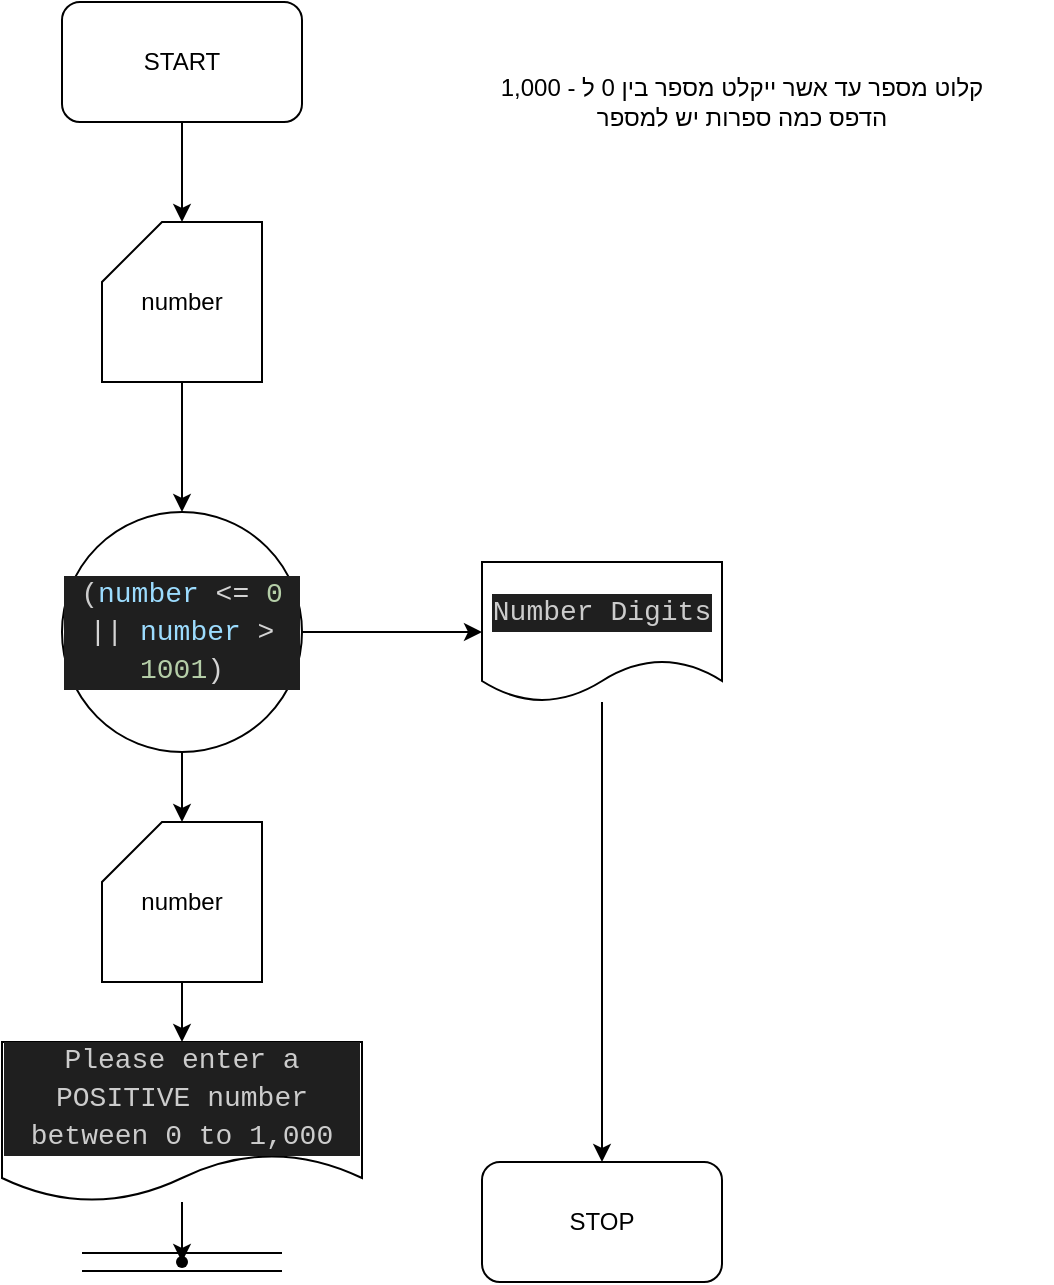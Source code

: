 <mxfile version="21.6.5" type="device">
  <diagram name="Page-1" id="BWHNkNiEs-IkO5fIKNXb">
    <mxGraphModel dx="1290" dy="605" grid="1" gridSize="10" guides="1" tooltips="1" connect="1" arrows="1" fold="1" page="1" pageScale="1" pageWidth="850" pageHeight="1100" math="0" shadow="0">
      <root>
        <mxCell id="0" />
        <mxCell id="1" parent="0" />
        <mxCell id="5qmP-6OTH-ESlq7DOyJe-1" value="START" style="rounded=1;whiteSpace=wrap;html=1;" parent="1" vertex="1">
          <mxGeometry x="240" y="50" width="120" height="60" as="geometry" />
        </mxCell>
        <mxCell id="5qmP-6OTH-ESlq7DOyJe-2" value="STOP" style="rounded=1;whiteSpace=wrap;html=1;" parent="1" vertex="1">
          <mxGeometry x="450" y="630" width="120" height="60" as="geometry" />
        </mxCell>
        <mxCell id="5qmP-6OTH-ESlq7DOyJe-3" value="&lt;div&gt;קלוט מספר עד אשר ייקלט מספר בין 0 ל - 1,000&lt;/div&gt;&lt;div&gt;הדפס כמה ספרות יש למספר&lt;/div&gt;" style="text;html=1;strokeColor=none;fillColor=none;align=center;verticalAlign=middle;whiteSpace=wrap;rounded=0;" parent="1" vertex="1">
          <mxGeometry x="425" y="50" width="310" height="100" as="geometry" />
        </mxCell>
        <mxCell id="5qmP-6OTH-ESlq7DOyJe-23" style="edgeStyle=orthogonalEdgeStyle;rounded=0;orthogonalLoop=1;jettySize=auto;html=1;" parent="1" source="5qmP-6OTH-ESlq7DOyJe-22" target="5qmP-6OTH-ESlq7DOyJe-2" edge="1">
          <mxGeometry relative="1" as="geometry" />
        </mxCell>
        <mxCell id="5qmP-6OTH-ESlq7DOyJe-22" value="&lt;div style=&quot;color: rgb(204, 204, 204); background-color: rgb(31, 31, 31); font-family: Consolas, &amp;quot;Courier New&amp;quot;, monospace; font-size: 14px; line-height: 19px;&quot;&gt;&lt;div style=&quot;line-height: 19px;&quot;&gt;&lt;div style=&quot;line-height: 19px;&quot;&gt;Number Digits&lt;br&gt;&lt;/div&gt;&lt;/div&gt;&lt;/div&gt;" style="shape=document;whiteSpace=wrap;html=1;boundedLbl=1;" parent="1" vertex="1">
          <mxGeometry x="450" y="330" width="120" height="70" as="geometry" />
        </mxCell>
        <mxCell id="NqOy1r5sEnn0rG29aLDs-4" value="" style="edgeStyle=orthogonalEdgeStyle;rounded=0;orthogonalLoop=1;jettySize=auto;html=1;" edge="1" parent="1" source="5qmP-6OTH-ESlq7DOyJe-1">
          <mxGeometry relative="1" as="geometry">
            <mxPoint x="230" y="110" as="sourcePoint" />
            <mxPoint x="300" y="160" as="targetPoint" />
          </mxGeometry>
        </mxCell>
        <mxCell id="NqOy1r5sEnn0rG29aLDs-23" value="" style="edgeStyle=orthogonalEdgeStyle;rounded=0;orthogonalLoop=1;jettySize=auto;html=1;" edge="1" parent="1">
          <mxGeometry relative="1" as="geometry">
            <mxPoint x="300" y="240" as="sourcePoint" />
            <mxPoint x="300" y="305" as="targetPoint" />
            <Array as="points">
              <mxPoint x="300" y="270" />
              <mxPoint x="300" y="270" />
            </Array>
          </mxGeometry>
        </mxCell>
        <mxCell id="NqOy1r5sEnn0rG29aLDs-25" value="" style="edgeStyle=orthogonalEdgeStyle;rounded=0;orthogonalLoop=1;jettySize=auto;html=1;exitX=1;exitY=0.5;exitDx=0;exitDy=0;" edge="1" parent="1" source="NqOy1r5sEnn0rG29aLDs-27" target="5qmP-6OTH-ESlq7DOyJe-22">
          <mxGeometry relative="1" as="geometry">
            <mxPoint x="395" y="365" as="sourcePoint" />
          </mxGeometry>
        </mxCell>
        <mxCell id="NqOy1r5sEnn0rG29aLDs-29" value="" style="edgeStyle=orthogonalEdgeStyle;rounded=0;orthogonalLoop=1;jettySize=auto;html=1;" edge="1" parent="1" source="NqOy1r5sEnn0rG29aLDs-27" target="NqOy1r5sEnn0rG29aLDs-28">
          <mxGeometry relative="1" as="geometry" />
        </mxCell>
        <mxCell id="NqOy1r5sEnn0rG29aLDs-27" value="&lt;div style=&quot;color: rgb(204, 204, 204); background-color: rgb(31, 31, 31); font-family: Consolas, &amp;quot;Courier New&amp;quot;, monospace; font-size: 14px; line-height: 19px;&quot;&gt;(&lt;span style=&quot;color: #9cdcfe;&quot;&gt;number&lt;/span&gt;&lt;span style=&quot;color: #d4d4d4;&quot;&gt; &amp;lt;= &lt;/span&gt;&lt;span style=&quot;color: #b5cea8;&quot;&gt;0&lt;/span&gt;&lt;span style=&quot;color: #d4d4d4;&quot;&gt; || &lt;/span&gt;&lt;span style=&quot;color: #9cdcfe;&quot;&gt;number&lt;/span&gt;&lt;span style=&quot;color: #d4d4d4;&quot;&gt; &amp;gt; &lt;/span&gt;&lt;span style=&quot;color: #b5cea8;&quot;&gt;1001&lt;/span&gt;&lt;span style=&quot;color: #d4d4d4;&quot;&gt;)&lt;/span&gt;&lt;/div&gt;" style="ellipse;whiteSpace=wrap;html=1;aspect=fixed;" vertex="1" parent="1">
          <mxGeometry x="240" y="305" width="120" height="120" as="geometry" />
        </mxCell>
        <mxCell id="NqOy1r5sEnn0rG29aLDs-33" value="" style="edgeStyle=orthogonalEdgeStyle;rounded=0;orthogonalLoop=1;jettySize=auto;html=1;" edge="1" parent="1" source="NqOy1r5sEnn0rG29aLDs-28" target="NqOy1r5sEnn0rG29aLDs-31">
          <mxGeometry relative="1" as="geometry" />
        </mxCell>
        <mxCell id="NqOy1r5sEnn0rG29aLDs-28" value="number" style="shape=card;whiteSpace=wrap;html=1;" vertex="1" parent="1">
          <mxGeometry x="260" y="460" width="80" height="80" as="geometry" />
        </mxCell>
        <mxCell id="NqOy1r5sEnn0rG29aLDs-30" value="number" style="shape=card;whiteSpace=wrap;html=1;" vertex="1" parent="1">
          <mxGeometry x="260" y="160" width="80" height="80" as="geometry" />
        </mxCell>
        <mxCell id="NqOy1r5sEnn0rG29aLDs-36" value="" style="edgeStyle=orthogonalEdgeStyle;rounded=0;orthogonalLoop=1;jettySize=auto;html=1;" edge="1" parent="1" source="NqOy1r5sEnn0rG29aLDs-31" target="NqOy1r5sEnn0rG29aLDs-35">
          <mxGeometry relative="1" as="geometry" />
        </mxCell>
        <mxCell id="NqOy1r5sEnn0rG29aLDs-31" value="&lt;div style=&quot;color: rgb(204, 204, 204); background-color: rgb(31, 31, 31); font-family: Consolas, &amp;quot;Courier New&amp;quot;, monospace; font-size: 14px; line-height: 19px;&quot;&gt;Please enter a POSITIVE number between 0 to 1,000&lt;/div&gt;" style="shape=document;whiteSpace=wrap;html=1;boundedLbl=1;" vertex="1" parent="1">
          <mxGeometry x="210" y="570" width="180" height="80" as="geometry" />
        </mxCell>
        <mxCell id="NqOy1r5sEnn0rG29aLDs-32" value="" style="shape=link;html=1;rounded=0;width=9;" edge="1" parent="1" source="NqOy1r5sEnn0rG29aLDs-35">
          <mxGeometry width="100" relative="1" as="geometry">
            <mxPoint x="250" y="680" as="sourcePoint" />
            <mxPoint x="350" y="680" as="targetPoint" />
          </mxGeometry>
        </mxCell>
        <mxCell id="NqOy1r5sEnn0rG29aLDs-37" value="" style="shape=link;html=1;rounded=0;width=9;" edge="1" parent="1" target="NqOy1r5sEnn0rG29aLDs-35">
          <mxGeometry width="100" relative="1" as="geometry">
            <mxPoint x="250" y="680" as="sourcePoint" />
            <mxPoint x="350" y="680" as="targetPoint" />
          </mxGeometry>
        </mxCell>
        <mxCell id="NqOy1r5sEnn0rG29aLDs-35" value="" style="shape=waypoint;sketch=0;size=6;pointerEvents=1;points=[];fillColor=default;resizable=0;rotatable=0;perimeter=centerPerimeter;snapToPoint=1;" vertex="1" parent="1">
          <mxGeometry x="290" y="670" width="20" height="20" as="geometry" />
        </mxCell>
      </root>
    </mxGraphModel>
  </diagram>
</mxfile>
